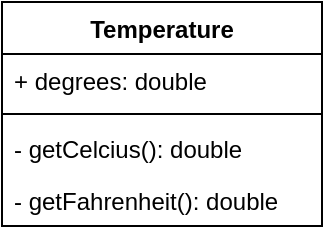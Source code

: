 <mxfile version="13.9.9" type="github" pages="2"><diagram id="C5RBs43oDa-KdzZeNtuy" name="Temperature"><mxGraphModel dx="1422" dy="762" grid="0" gridSize="10" guides="1" tooltips="1" connect="1" arrows="1" fold="1" page="1" pageScale="1" pageWidth="827" pageHeight="1169" math="0" shadow="0"><root><mxCell id="WIyWlLk6GJQsqaUBKTNV-0"/><mxCell id="WIyWlLk6GJQsqaUBKTNV-1" parent="WIyWlLk6GJQsqaUBKTNV-0"/><mxCell id="vXGylhnkHRLZCkYe7r-B-0" value="Temperature" style="swimlane;fontStyle=1;align=center;verticalAlign=top;childLayout=stackLayout;horizontal=1;startSize=26;horizontalStack=0;resizeParent=1;resizeParentMax=0;resizeLast=0;collapsible=1;marginBottom=0;" parent="WIyWlLk6GJQsqaUBKTNV-1" vertex="1"><mxGeometry x="262" y="155" width="160" height="112" as="geometry"><mxRectangle x="262" y="155" width="90" height="26" as="alternateBounds"/></mxGeometry></mxCell><mxCell id="vXGylhnkHRLZCkYe7r-B-1" value="+ degrees: double" style="text;strokeColor=none;fillColor=none;align=left;verticalAlign=top;spacingLeft=4;spacingRight=4;overflow=hidden;rotatable=0;points=[[0,0.5],[1,0.5]];portConstraint=eastwest;" parent="vXGylhnkHRLZCkYe7r-B-0" vertex="1"><mxGeometry y="26" width="160" height="26" as="geometry"/></mxCell><mxCell id="vXGylhnkHRLZCkYe7r-B-2" value="" style="line;strokeWidth=1;fillColor=none;align=left;verticalAlign=middle;spacingTop=-1;spacingLeft=3;spacingRight=3;rotatable=0;labelPosition=right;points=[];portConstraint=eastwest;" parent="vXGylhnkHRLZCkYe7r-B-0" vertex="1"><mxGeometry y="52" width="160" height="8" as="geometry"/></mxCell><mxCell id="vXGylhnkHRLZCkYe7r-B-3" value="- getCelcius(): double" style="text;strokeColor=none;fillColor=none;align=left;verticalAlign=top;spacingLeft=4;spacingRight=4;overflow=hidden;rotatable=0;points=[[0,0.5],[1,0.5]];portConstraint=eastwest;" parent="vXGylhnkHRLZCkYe7r-B-0" vertex="1"><mxGeometry y="60" width="160" height="26" as="geometry"/></mxCell><mxCell id="vXGylhnkHRLZCkYe7r-B-5" value="- getFahrenheit(): double" style="text;strokeColor=none;fillColor=none;align=left;verticalAlign=top;spacingLeft=4;spacingRight=4;overflow=hidden;rotatable=0;points=[[0,0.5],[1,0.5]];portConstraint=eastwest;" parent="vXGylhnkHRLZCkYe7r-B-0" vertex="1"><mxGeometry y="86" width="160" height="26" as="geometry"/></mxCell></root></mxGraphModel></diagram><diagram id="K3lC_Kt64ys4duzaJQxi" name="Tiles"><mxGraphModel dx="1422" dy="762" grid="1" gridSize="10" guides="1" tooltips="1" connect="1" arrows="1" fold="1" page="1" pageScale="1" pageWidth="1100" pageHeight="850" math="0" shadow="0"><root><mxCell id="Yqb4R4hpPCuoO_Bcr46e-0"/><mxCell id="Yqb4R4hpPCuoO_Bcr46e-1" parent="Yqb4R4hpPCuoO_Bcr46e-0"/></root></mxGraphModel></diagram></mxfile>